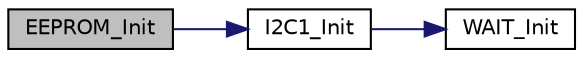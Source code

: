 digraph "EEPROM_Init"
{
 // LATEX_PDF_SIZE
  edge [fontname="Helvetica",fontsize="10",labelfontname="Helvetica",labelfontsize="10"];
  node [fontname="Helvetica",fontsize="10",shape=record];
  rankdir="LR";
  Node1 [label="EEPROM_Init",height=0.2,width=0.4,color="black", fillcolor="grey75", style="filled", fontcolor="black",tooltip=" "];
  Node1 -> Node2 [color="midnightblue",fontsize="10",style="solid",fontname="Helvetica"];
  Node2 [label="I2C1_Init",height=0.2,width=0.4,color="black", fillcolor="white", style="filled",URL="$d8/dfd/group__I2C__Public__Functions.html#ga5ca541ce33586e856eb94a7f5ed949d8",tooltip="Initialises I2C1 interface."];
  Node2 -> Node3 [color="midnightblue",fontsize="10",style="solid",fontname="Helvetica"];
  Node3 [label="WAIT_Init",height=0.2,width=0.4,color="black", fillcolor="white", style="filled",URL="$df/d7c/group__WAIT__Public__Functions.html#ga91b11c310cfddcbf9c635b3e93e30f35",tooltip="Initialises the wait API, using the desired resource."];
}
